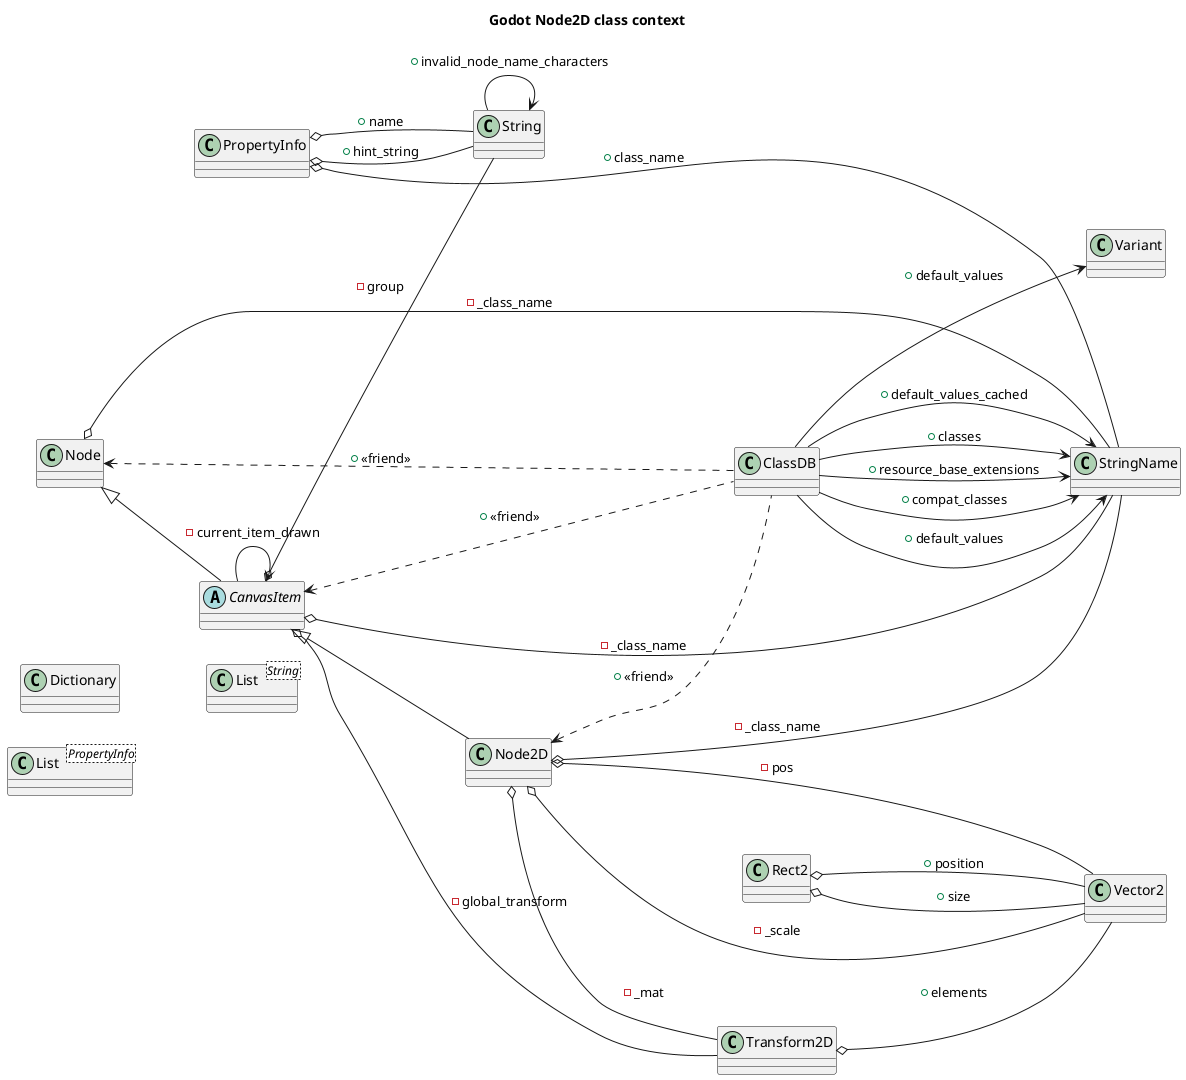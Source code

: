 @startuml
title Godot Node2D class context
left to right direction
class "String" as C_0000945411446247634027
class C_0000945411446247634027 [[https://github.com/godotengine/godot/blob/faf3f883d1a25ec8a2b7a31ecc9e3363613b2478/./core/ustring.h#L126{String}]] {
}
class "Vector2" as C_0000053309527800613276
class C_0000053309527800613276 [[https://github.com/godotengine/godot/blob/faf3f883d1a25ec8a2b7a31ecc9e3363613b2478/./core/math/vector2.h#L39{Vector2}]] {
}
class "Rect2" as C_0000300688871447362916
class C_0000300688871447362916 [[https://github.com/godotengine/godot/blob/faf3f883d1a25ec8a2b7a31ecc9e3363613b2478/./core/math/rect2.h#L38{Rect2}]] {
}
class "Transform2D" as C_0001296138246691404804
class C_0001296138246691404804 [[https://github.com/godotengine/godot/blob/faf3f883d1a25ec8a2b7a31ecc9e3363613b2478/./core/math/transform_2d.h#L37{Transform2D}]] {
}
class "Dictionary" as C_0001299121424291583786
class C_0001299121424291583786 [[https://github.com/godotengine/godot/blob/faf3f883d1a25ec8a2b7a31ecc9e3363613b2478/./core/dictionary.h#L42{Dictionary}]] {
}
class "StringName" as C_0001858199404643284193
class C_0001858199404643284193 [[https://github.com/godotengine/godot/blob/faf3f883d1a25ec8a2b7a31ecc9e3363613b2478/./core/string_name.h#L44{StringName}]] {
}
class "List<PropertyInfo>" as C_0000788782266645010446
class C_0000788782266645010446 {
}
class "Variant" as C_0000210234563198599367
class C_0000210234563198599367 [[https://github.com/godotengine/godot/blob/faf3f883d1a25ec8a2b7a31ecc9e3363613b2478/./core/variant.h#L93{Variant}]] {
}
class "PropertyInfo" as C_0002153970433534458832
class C_0002153970433534458832 [[https://github.com/godotengine/godot/blob/faf3f883d1a25ec8a2b7a31ecc9e3363613b2478/./core/object.h#L144{PropertyInfo}]] {
}
class "List<String>" as C_0002063845175027013341
class C_0002063845175027013341 {
}
class "ClassDB" as C_0000104564426296396960
class C_0000104564426296396960 [[https://github.com/godotengine/godot/blob/faf3f883d1a25ec8a2b7a31ecc9e3363613b2478/./core/class_db.h#L94{ClassDB}]] {
}
class "Node" as C_0000218299049716973303
class C_0000218299049716973303 [[https://github.com/godotengine/godot/blob/faf3f883d1a25ec8a2b7a31ecc9e3363613b2478/./scene/main/node.h#L44{Node}]] {
}
abstract "CanvasItem" as C_0002074383603489565895
abstract C_0002074383603489565895 [[https://github.com/godotengine/godot/blob/faf3f883d1a25ec8a2b7a31ecc9e3363613b2478/./scene/2d/canvas_item.h#L165{CanvasItem}]] {
}
class "Node2D" as C_0002289363354048605759
class C_0002289363354048605759 [[https://github.com/godotengine/godot/blob/faf3f883d1a25ec8a2b7a31ecc9e3363613b2478/scene/2d/node_2d.h#L36{Node2D}]] {
}
C_0000945411446247634027 --> C_0000945411446247634027 : +invalid_node_name_characters
C_0000300688871447362916 o-- C_0000053309527800613276 : +position
C_0000300688871447362916 o-- C_0000053309527800613276 : +size
C_0001296138246691404804 o-- C_0000053309527800613276 : +elements
C_0002153970433534458832 o-- C_0000945411446247634027 : +name
C_0002153970433534458832 o-- C_0001858199404643284193 : +class_name
C_0002153970433534458832 o-- C_0000945411446247634027 : +hint_string
C_0000104564426296396960 --> C_0001858199404643284193 : +classes
C_0000104564426296396960 --> C_0001858199404643284193 : +resource_base_extensions
C_0000104564426296396960 --> C_0001858199404643284193 : +compat_classes
C_0000104564426296396960 --> C_0001858199404643284193 : +default_values
C_0000104564426296396960 --> C_0000210234563198599367 : +default_values
C_0000104564426296396960 --> C_0001858199404643284193 : +default_values_cached
C_0000218299049716973303 o-- C_0001858199404643284193 : -_class_name
C_0000218299049716973303 <.. C_0000104564426296396960 : +<<friend>>
C_0002074383603489565895 o-- C_0001858199404643284193 : -_class_name
C_0002074383603489565895 o-- C_0000945411446247634027 : -group
C_0002074383603489565895 o-- C_0001296138246691404804 : -global_transform
C_0002074383603489565895 --> C_0002074383603489565895 : -current_item_drawn
C_0002074383603489565895 <.. C_0000104564426296396960 : +<<friend>>
C_0000218299049716973303 <|-- C_0002074383603489565895
C_0002289363354048605759 o-- C_0001858199404643284193 : -_class_name
C_0002289363354048605759 o-- C_0000053309527800613276 : -pos
C_0002289363354048605759 o-- C_0000053309527800613276 : -_scale
C_0002289363354048605759 o-- C_0001296138246691404804 : -_mat
C_0002289363354048605759 <.. C_0000104564426296396960 : +<<friend>>
C_0002074383603489565895 <|-- C_0002289363354048605759
@enduml
